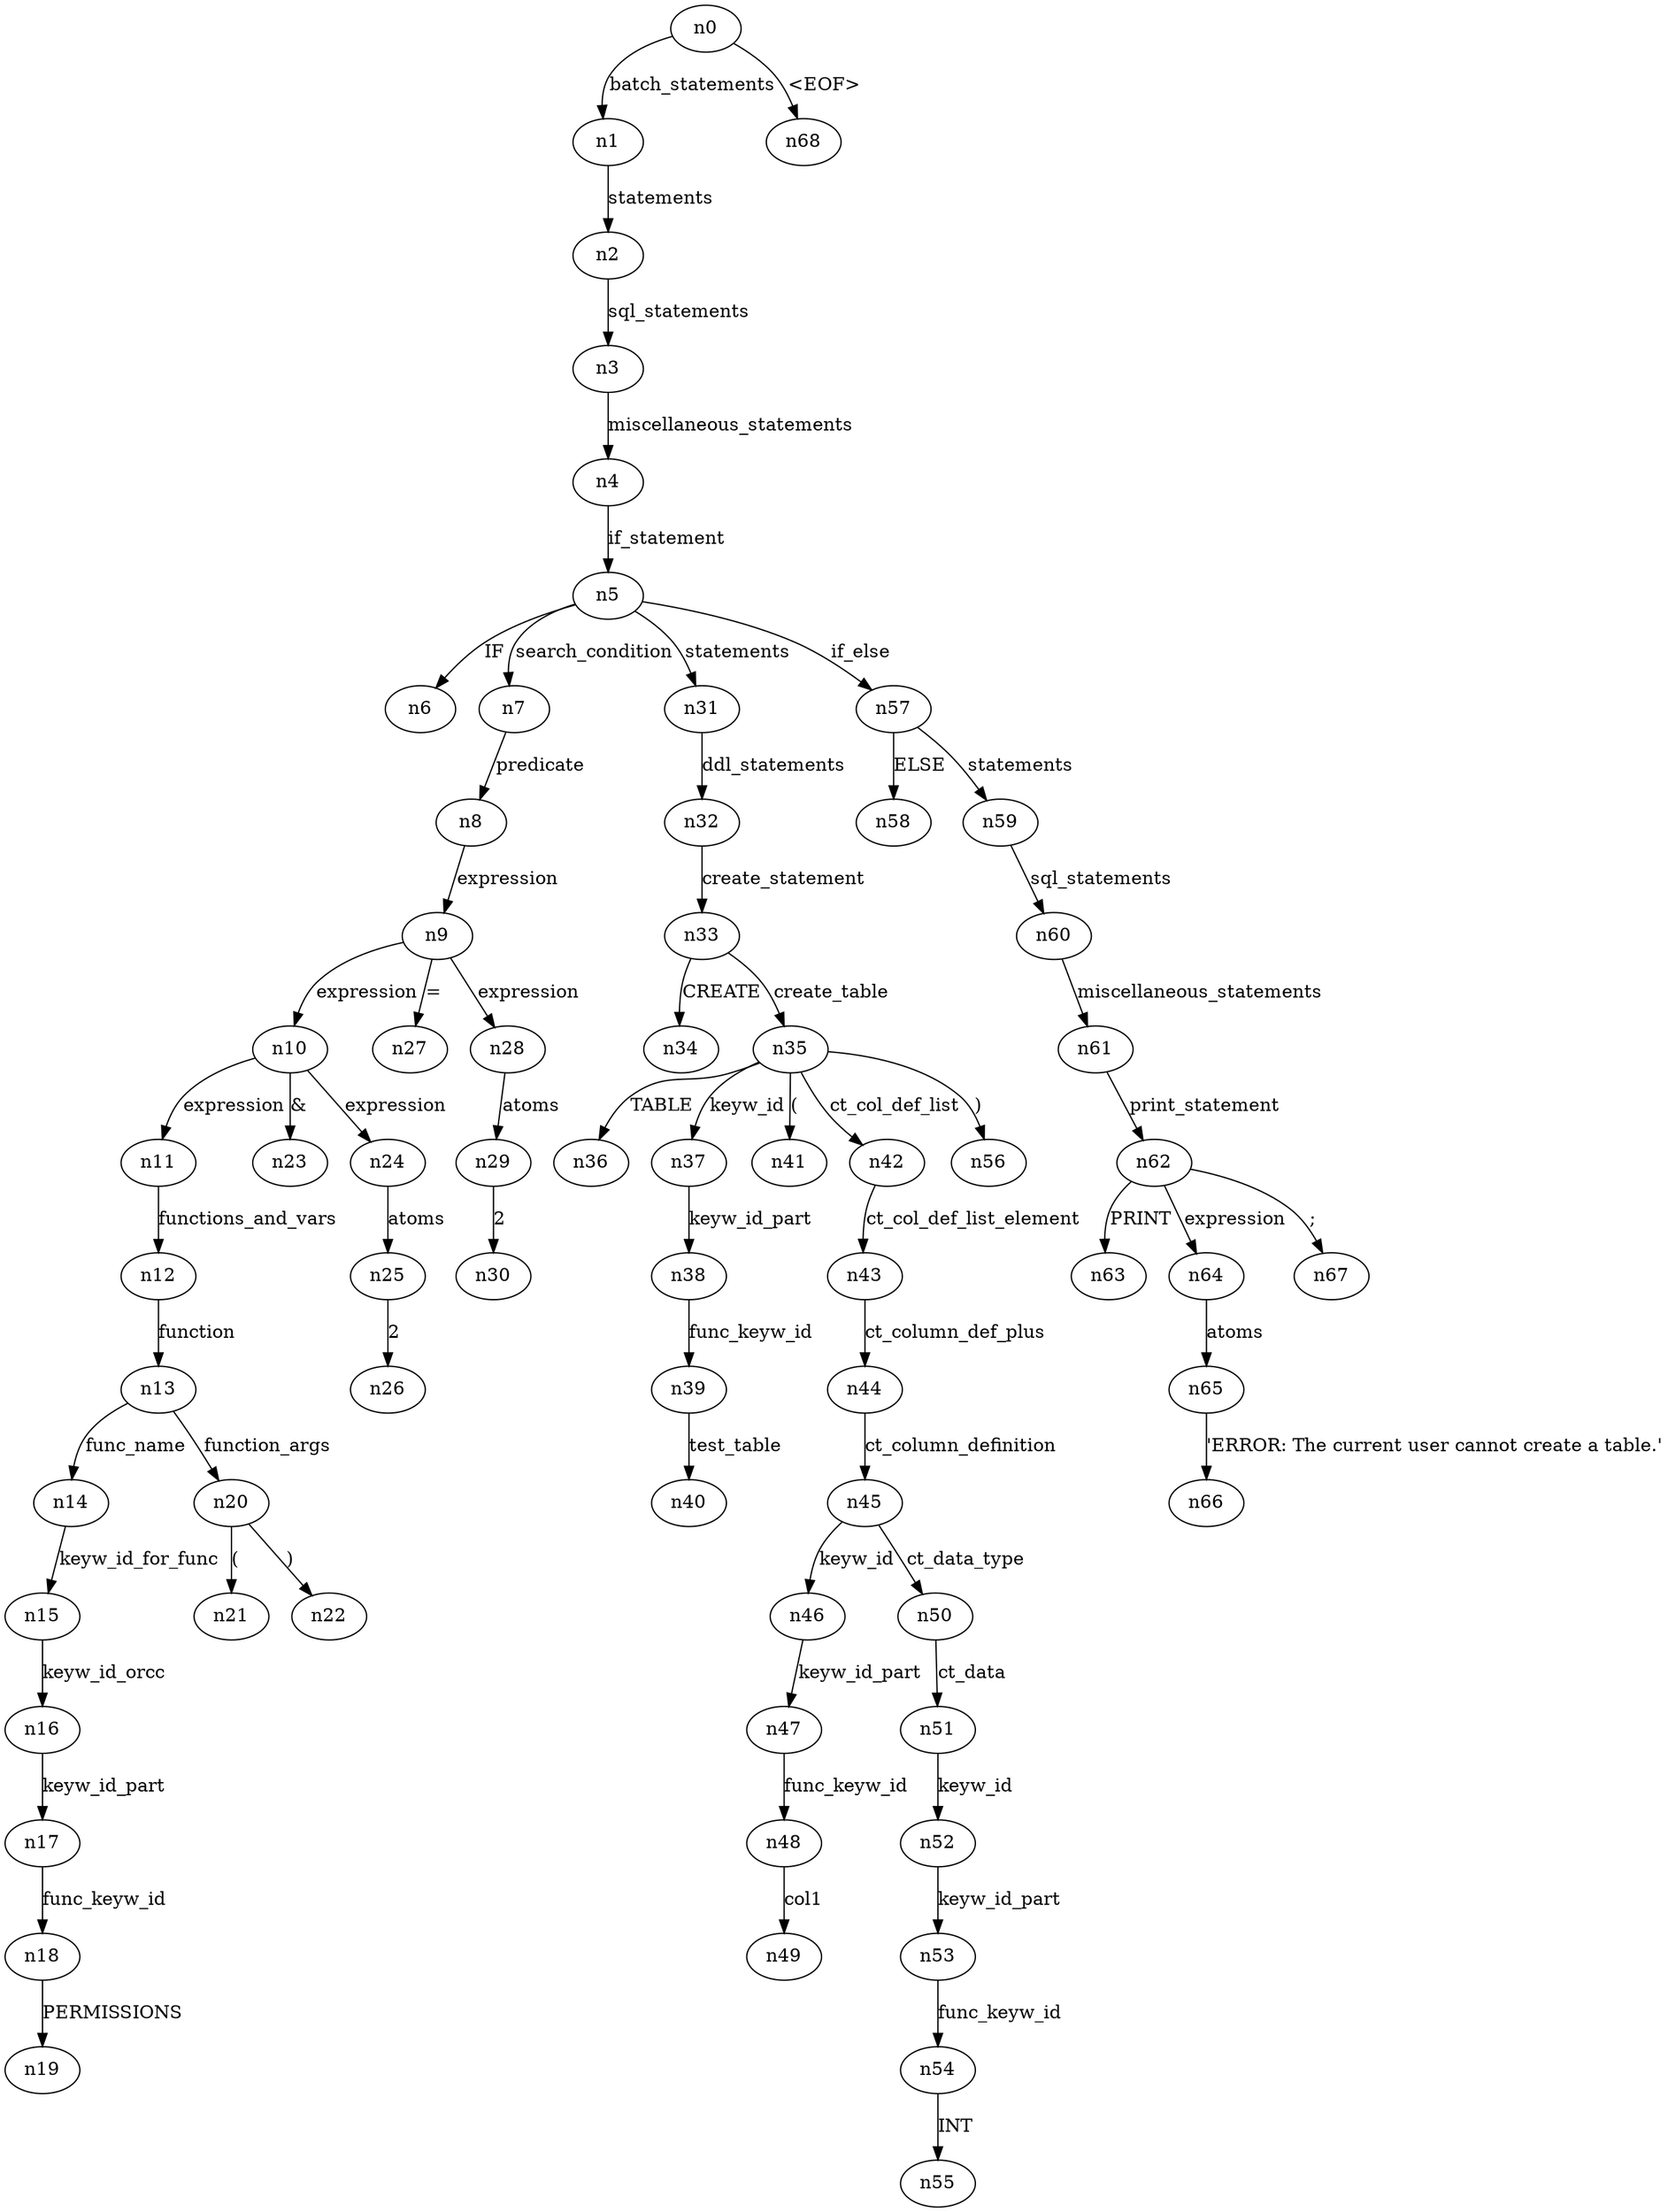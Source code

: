 digraph ParseTree {
  n0 -> n1 [label="batch_statements"];
  n1 -> n2 [label="statements"];
  n2 -> n3 [label="sql_statements"];
  n3 -> n4 [label="miscellaneous_statements"];
  n4 -> n5 [label="if_statement"];
  n5 -> n6 [label="IF"];
  n5 -> n7 [label="search_condition"];
  n7 -> n8 [label="predicate"];
  n8 -> n9 [label="expression"];
  n9 -> n10 [label="expression"];
  n10 -> n11 [label="expression"];
  n11 -> n12 [label="functions_and_vars"];
  n12 -> n13 [label="function"];
  n13 -> n14 [label="func_name"];
  n14 -> n15 [label="keyw_id_for_func"];
  n15 -> n16 [label="keyw_id_orcc"];
  n16 -> n17 [label="keyw_id_part"];
  n17 -> n18 [label="func_keyw_id"];
  n18 -> n19 [label="PERMISSIONS"];
  n13 -> n20 [label="function_args"];
  n20 -> n21 [label="("];
  n20 -> n22 [label=")"];
  n10 -> n23 [label="&"];
  n10 -> n24 [label="expression"];
  n24 -> n25 [label="atoms"];
  n25 -> n26 [label="2"];
  n9 -> n27 [label="="];
  n9 -> n28 [label="expression"];
  n28 -> n29 [label="atoms"];
  n29 -> n30 [label="2"];
  n5 -> n31 [label="statements"];
  n31 -> n32 [label="ddl_statements"];
  n32 -> n33 [label="create_statement"];
  n33 -> n34 [label="CREATE"];
  n33 -> n35 [label="create_table"];
  n35 -> n36 [label="TABLE"];
  n35 -> n37 [label="keyw_id"];
  n37 -> n38 [label="keyw_id_part"];
  n38 -> n39 [label="func_keyw_id"];
  n39 -> n40 [label="test_table"];
  n35 -> n41 [label="("];
  n35 -> n42 [label="ct_col_def_list"];
  n42 -> n43 [label="ct_col_def_list_element"];
  n43 -> n44 [label="ct_column_def_plus"];
  n44 -> n45 [label="ct_column_definition"];
  n45 -> n46 [label="keyw_id"];
  n46 -> n47 [label="keyw_id_part"];
  n47 -> n48 [label="func_keyw_id"];
  n48 -> n49 [label="col1"];
  n45 -> n50 [label="ct_data_type"];
  n50 -> n51 [label="ct_data"];
  n51 -> n52 [label="keyw_id"];
  n52 -> n53 [label="keyw_id_part"];
  n53 -> n54 [label="func_keyw_id"];
  n54 -> n55 [label="INT"];
  n35 -> n56 [label=")"];
  n5 -> n57 [label="if_else"];
  n57 -> n58 [label="ELSE"];
  n57 -> n59 [label="statements"];
  n59 -> n60 [label="sql_statements"];
  n60 -> n61 [label="miscellaneous_statements"];
  n61 -> n62 [label="print_statement"];
  n62 -> n63 [label="PRINT"];
  n62 -> n64 [label="expression"];
  n64 -> n65 [label="atoms"];
  n65 -> n66 [label="'ERROR: The current user cannot create a table.'"];
  n62 -> n67 [label=";"];
  n0 -> n68 [label="<EOF>"];
}